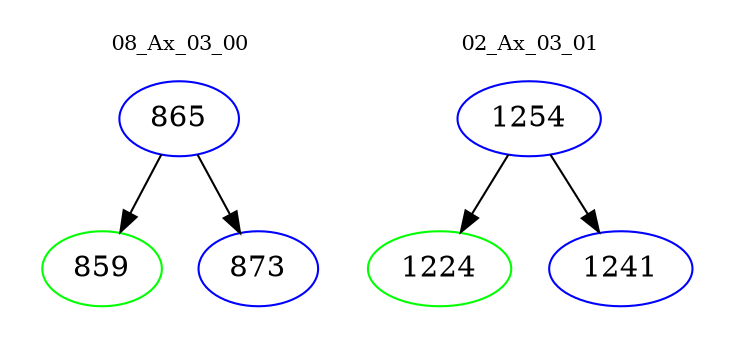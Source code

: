 digraph{
subgraph cluster_0 {
color = white
label = "08_Ax_03_00";
fontsize=10;
T0_865 [label="865", color="blue"]
T0_865 -> T0_859 [color="black"]
T0_859 [label="859", color="green"]
T0_865 -> T0_873 [color="black"]
T0_873 [label="873", color="blue"]
}
subgraph cluster_1 {
color = white
label = "02_Ax_03_01";
fontsize=10;
T1_1254 [label="1254", color="blue"]
T1_1254 -> T1_1224 [color="black"]
T1_1224 [label="1224", color="green"]
T1_1254 -> T1_1241 [color="black"]
T1_1241 [label="1241", color="blue"]
}
}
